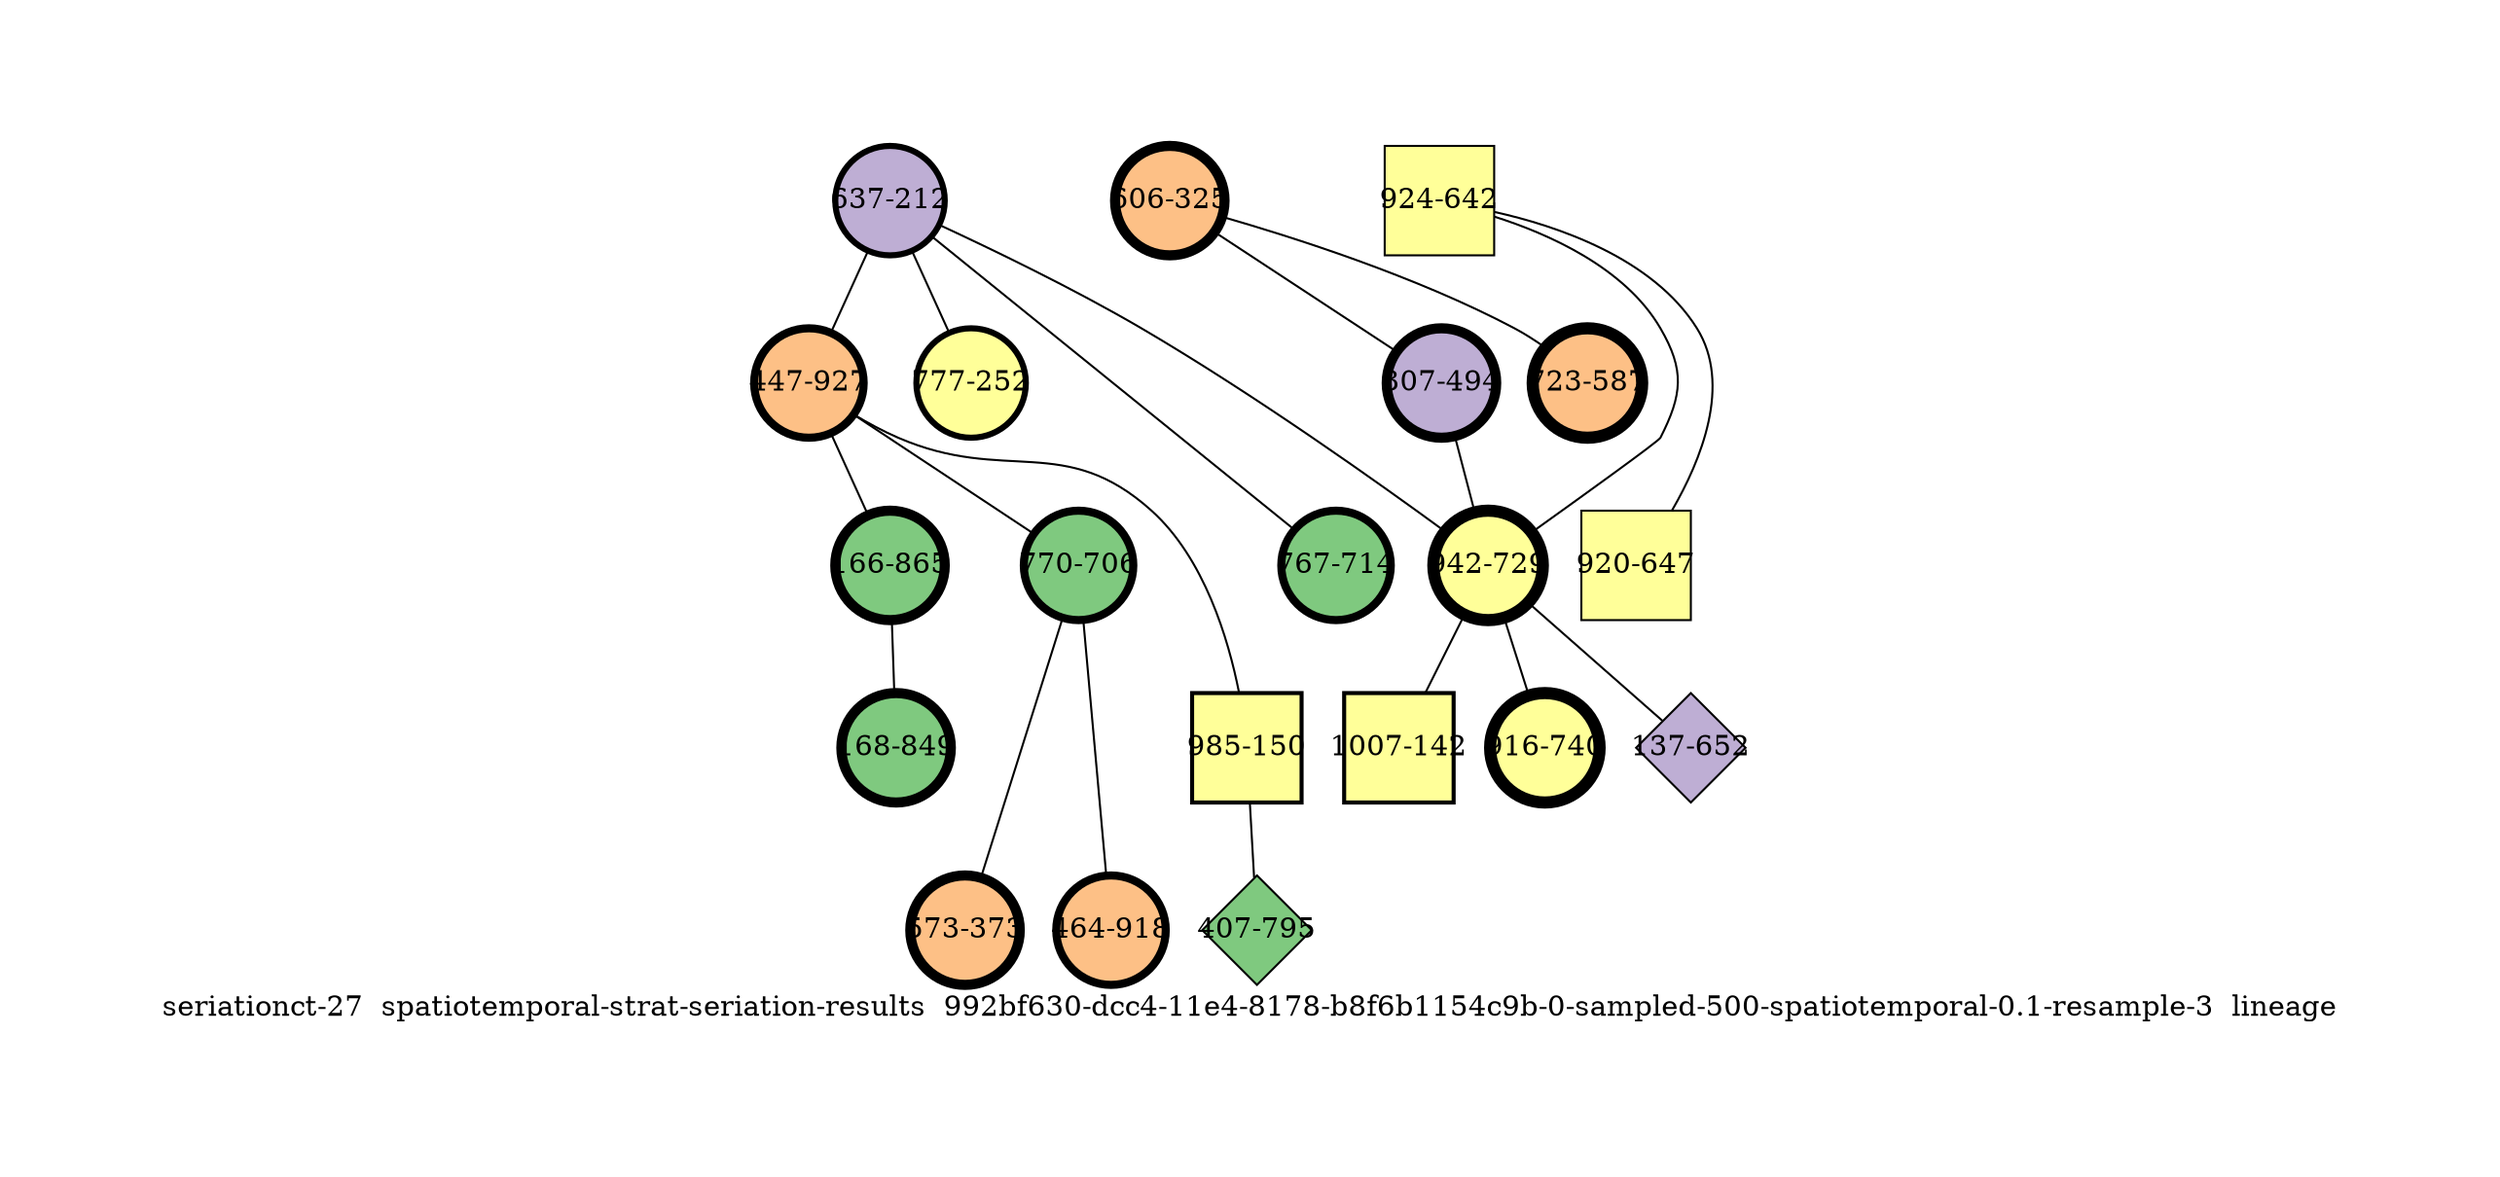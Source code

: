 strict graph "seriationct-27  spatiotemporal-strat-seriation-results  992bf630-dcc4-11e4-8178-b8f6b1154c9b-0-sampled-500-spatiotemporal-0.1-resample-3  lineage" {
labelloc=b;
ratio=auto;
pad="1.0";
label="seriationct-27  spatiotemporal-strat-seriation-results  992bf630-dcc4-11e4-8178-b8f6b1154c9b-0-sampled-500-spatiotemporal-0.1-resample-3  lineage";
node [width="0.75", style=filled, fixedsize=true, height="0.75", shape=circle, label=""];
0 [xCoordinate="212.0", appears_in_slice=3, yCoordinate="637.0", colorscheme=accent6, lineage_id=0, short_label="637-212", label="637-212", shape=circle, cluster_id=1, fillcolor=2, size="500.0", id=4, penwidth="3.0"];
1 [xCoordinate="325.0", appears_in_slice=5, yCoordinate="606.0", colorscheme=accent6, lineage_id=0, short_label="606-325", label="606-325", shape=circle, cluster_id=2, fillcolor=3, size="500.0", id=1, penwidth="5.0"];
2 [xCoordinate="642.0", appears_in_slice=1, yCoordinate="924.0", colorscheme=accent6, lineage_id=1, short_label="924-642", label="924-642", shape=square, cluster_id=3, fillcolor=4, size="500.0", id=3, penwidth="1.0"];
3 [xCoordinate="927.0", appears_in_slice=4, yCoordinate="447.0", colorscheme=accent6, lineage_id=0, short_label="447-927", label="447-927", shape=circle, cluster_id=2, fillcolor=3, size="500.0", id=0, penwidth="4.0"];
4 [xCoordinate="494.0", appears_in_slice=5, yCoordinate="307.0", colorscheme=accent6, lineage_id=0, short_label="307-494", label="307-494", shape=circle, cluster_id=1, fillcolor=2, size="500.0", id=2, penwidth="5.0"];
5 [xCoordinate="252.0", appears_in_slice=3, yCoordinate="777.0", colorscheme=accent6, lineage_id=0, short_label="777-252", label="777-252", shape=circle, cluster_id=3, fillcolor=4, size="500.0", id=16, penwidth="3.0"];
6 [xCoordinate="729.0", appears_in_slice=6, yCoordinate="942.0", colorscheme=accent6, lineage_id=0, short_label="942-729", label="942-729", shape=circle, cluster_id=3, fillcolor=4, size="500.0", id=6, penwidth="6.0"];
7 [xCoordinate="652.0", appears_in_slice=1, yCoordinate="137.0", colorscheme=accent6, lineage_id=2, short_label="137-652", label="137-652", shape=diamond, cluster_id=1, fillcolor=2, size="500.0", id=7, penwidth="1.0"];
8 [xCoordinate="865.0", appears_in_slice=5, yCoordinate="166.0", colorscheme=accent6, lineage_id=0, short_label="166-865", label="166-865", shape=circle, cluster_id=0, fillcolor=1, size="500.0", id=8, penwidth="5.0"];
9 [xCoordinate="142.0", appears_in_slice=2, yCoordinate="1007.0", colorscheme=accent6, lineage_id=1, short_label="1007-142", label="1007-142", shape=square, cluster_id=3, fillcolor=4, size="500.0", id=9, penwidth="2.0"];
10 [xCoordinate="714.0", appears_in_slice=4, yCoordinate="767.0", colorscheme=accent6, lineage_id=0, short_label="767-714", label="767-714", shape=circle, cluster_id=0, fillcolor=1, size="500.0", id=10, penwidth="4.0"];
11 [xCoordinate="706.0", appears_in_slice=4, yCoordinate="770.0", colorscheme=accent6, lineage_id=0, short_label="770-706", label="770-706", shape=circle, cluster_id=0, fillcolor=1, size="500.0", id=11, penwidth="4.0"];
12 [xCoordinate="587.0", appears_in_slice=6, yCoordinate="723.0", colorscheme=accent6, lineage_id=0, short_label="723-587", label="723-587", shape=circle, cluster_id=2, fillcolor=3, size="500.0", id=12, penwidth="6.0"];
13 [xCoordinate="647.0", appears_in_slice=1, yCoordinate="920.0", colorscheme=accent6, lineage_id=1, short_label="920-647", label="920-647", shape=square, cluster_id=3, fillcolor=4, size="500.0", id=18, penwidth="1.0"];
14 [xCoordinate="740.0", appears_in_slice=6, yCoordinate="916.0", colorscheme=accent6, lineage_id=0, short_label="916-740", label="916-740", shape=circle, cluster_id=3, fillcolor=4, size="500.0", id=14, penwidth="6.0"];
15 [xCoordinate="918.0", appears_in_slice=4, yCoordinate="464.0", colorscheme=accent6, lineage_id=0, short_label="464-918", label="464-918", shape=circle, cluster_id=2, fillcolor=3, size="500.0", id=15, penwidth="4.0"];
16 [xCoordinate="150.0", appears_in_slice=2, yCoordinate="985.0", colorscheme=accent6, lineage_id=1, short_label="985-150", label="985-150", shape=square, cluster_id=3, fillcolor=4, size="500.0", id=17, penwidth="2.0"];
17 [xCoordinate="795.0", appears_in_slice=1, yCoordinate="407.0", colorscheme=accent6, lineage_id=2, short_label="407-795", label="407-795", shape=diamond, cluster_id=0, fillcolor=1, size="500.0", id=13, penwidth="1.0"];
18 [xCoordinate="849.0", appears_in_slice=5, yCoordinate="168.0", colorscheme=accent6, lineage_id=0, short_label="168-849", label="168-849", shape=circle, cluster_id=0, fillcolor=1, size="500.0", id=5, penwidth="5.0"];
19 [xCoordinate="373.0", appears_in_slice=5, yCoordinate="573.0", colorscheme=accent6, lineage_id=0, short_label="573-373", label="573-373", shape=circle, cluster_id=2, fillcolor=3, size="500.0", id=19, penwidth="5.0"];
0 -- 10  [inverseweight="4.44765230368", weight="0.224837719255"];
0 -- 3  [inverseweight="1.88785462786", weight="0.529701802904"];
0 -- 5  [inverseweight="18.5567404756", weight="0.0538887743412"];
0 -- 6  [inverseweight="1.62119062458", weight="0.616830608838"];
1 -- 12  [inverseweight="3.32683387369", weight="0.300586094156"];
1 -- 4  [inverseweight="21.6777492381", weight="0.0461302503787"];
2 -- 13  [inverseweight="31.8788356532", weight="0.0313687742827"];
2 -- 6  [inverseweight="1.26710251226", weight="0.789202128735"];
3 -- 16  [inverseweight="4.32807167291", weight="0.231049778186"];
3 -- 8  [inverseweight="5.50348480918", weight="0.18170305446"];
3 -- 11  [inverseweight="2.11534237154", weight="0.472736713192"];
4 -- 6  [inverseweight="1.83053191563", weight="0.546289300646"];
6 -- 7  [inverseweight="1.43196540963", weight="0.698340890969"];
6 -- 9  [inverseweight="1.19881672847", weight="0.834155860736"];
6 -- 14  [inverseweight="12.6755031641", weight="0.0788923316933"];
8 -- 18  [inverseweight="24.8759297552", weight="0.0401995024845"];
11 -- 19  [inverseweight="2.41087773277", weight="0.414786692168"];
11 -- 15  [inverseweight="23.6756861905", weight="0.0422374241639"];
16 -- 17  [inverseweight="3.7142141595", weight="0.269235955994"];
}
